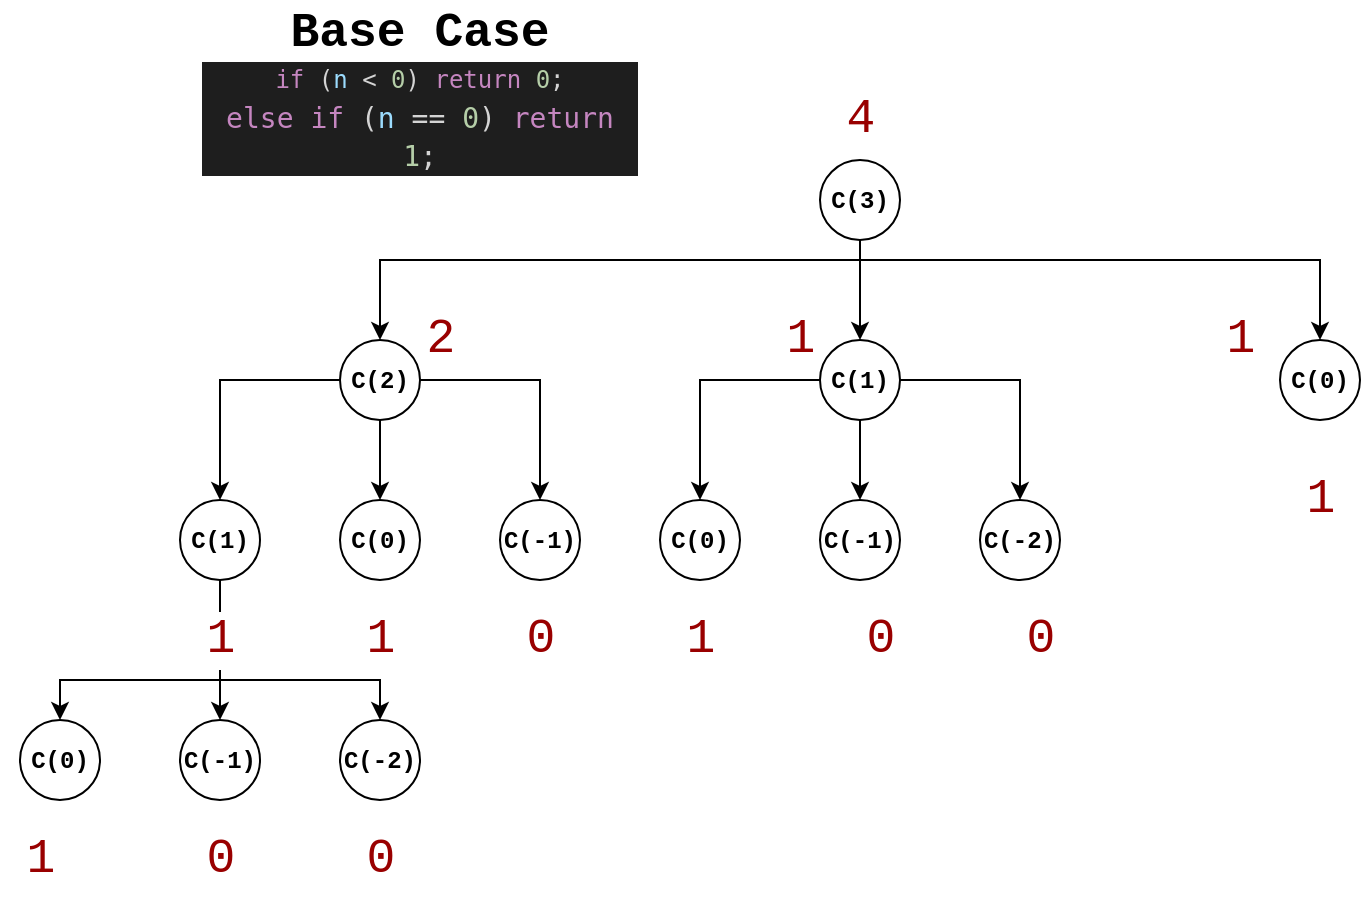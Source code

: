 <mxfile version="20.4.0"><diagram id="mCmEIqrt5xRfxXLZp7so" name="Page-1"><mxGraphModel dx="1422" dy="777" grid="1" gridSize="10" guides="1" tooltips="1" connect="1" arrows="1" fold="1" page="1" pageScale="1" pageWidth="850" pageHeight="1100" math="0" shadow="0"><root><mxCell id="0"/><mxCell id="1" parent="0"/><mxCell id="cqgJPek9aWnx5MXUQj_C-1" value="&lt;b&gt;&lt;font face=&quot;Courier New&quot;&gt;C(3)&lt;/font&gt;&lt;/b&gt;" style="ellipse;whiteSpace=wrap;html=1;aspect=fixed;" vertex="1" parent="1"><mxGeometry x="510" y="260" width="40" height="40" as="geometry"/></mxCell><mxCell id="cqgJPek9aWnx5MXUQj_C-2" value="&lt;b&gt;&lt;font face=&quot;Courier New&quot;&gt;C(0)&lt;/font&gt;&lt;/b&gt;" style="ellipse;whiteSpace=wrap;html=1;aspect=fixed;" vertex="1" parent="1"><mxGeometry x="740" y="350" width="40" height="40" as="geometry"/></mxCell><mxCell id="cqgJPek9aWnx5MXUQj_C-6" style="edgeStyle=orthogonalEdgeStyle;rounded=0;orthogonalLoop=1;jettySize=auto;html=1;fontFamily=Courier New;" edge="1" parent="1" source="cqgJPek9aWnx5MXUQj_C-1" target="cqgJPek9aWnx5MXUQj_C-2"><mxGeometry relative="1" as="geometry"><Array as="points"><mxPoint x="530" y="310"/><mxPoint x="760" y="310"/></Array></mxGeometry></mxCell><mxCell id="cqgJPek9aWnx5MXUQj_C-29" style="edgeStyle=orthogonalEdgeStyle;rounded=0;orthogonalLoop=1;jettySize=auto;html=1;entryX=0.5;entryY=0;entryDx=0;entryDy=0;fontFamily=Courier New;fontSize=24;" edge="1" parent="1" source="cqgJPek9aWnx5MXUQj_C-3" target="cqgJPek9aWnx5MXUQj_C-28"><mxGeometry relative="1" as="geometry"/></mxCell><mxCell id="cqgJPek9aWnx5MXUQj_C-30" style="edgeStyle=orthogonalEdgeStyle;rounded=0;orthogonalLoop=1;jettySize=auto;html=1;entryX=0.5;entryY=0;entryDx=0;entryDy=0;fontFamily=Courier New;fontSize=24;" edge="1" parent="1" source="cqgJPek9aWnx5MXUQj_C-3" target="cqgJPek9aWnx5MXUQj_C-27"><mxGeometry relative="1" as="geometry"/></mxCell><mxCell id="cqgJPek9aWnx5MXUQj_C-31" style="edgeStyle=orthogonalEdgeStyle;rounded=0;orthogonalLoop=1;jettySize=auto;html=1;fontFamily=Courier New;fontSize=24;" edge="1" parent="1" source="cqgJPek9aWnx5MXUQj_C-3" target="cqgJPek9aWnx5MXUQj_C-26"><mxGeometry relative="1" as="geometry"/></mxCell><mxCell id="cqgJPek9aWnx5MXUQj_C-3" value="&lt;b&gt;&lt;font face=&quot;Courier New&quot;&gt;C(1)&lt;/font&gt;&lt;/b&gt;" style="ellipse;whiteSpace=wrap;html=1;aspect=fixed;" vertex="1" parent="1"><mxGeometry x="510" y="350" width="40" height="40" as="geometry"/></mxCell><mxCell id="cqgJPek9aWnx5MXUQj_C-5" style="edgeStyle=orthogonalEdgeStyle;rounded=0;orthogonalLoop=1;jettySize=auto;html=1;entryX=0.5;entryY=0;entryDx=0;entryDy=0;fontFamily=Courier New;" edge="1" parent="1" source="cqgJPek9aWnx5MXUQj_C-1" target="cqgJPek9aWnx5MXUQj_C-3"><mxGeometry relative="1" as="geometry"/></mxCell><mxCell id="cqgJPek9aWnx5MXUQj_C-20" style="edgeStyle=orthogonalEdgeStyle;rounded=0;orthogonalLoop=1;jettySize=auto;html=1;fontFamily=Courier New;fontSize=24;" edge="1" parent="1" source="cqgJPek9aWnx5MXUQj_C-4" target="cqgJPek9aWnx5MXUQj_C-12"><mxGeometry relative="1" as="geometry"/></mxCell><mxCell id="cqgJPek9aWnx5MXUQj_C-21" style="edgeStyle=orthogonalEdgeStyle;rounded=0;orthogonalLoop=1;jettySize=auto;html=1;entryX=0.5;entryY=0;entryDx=0;entryDy=0;fontFamily=Courier New;fontSize=24;" edge="1" parent="1" source="cqgJPek9aWnx5MXUQj_C-4" target="cqgJPek9aWnx5MXUQj_C-13"><mxGeometry relative="1" as="geometry"/></mxCell><mxCell id="cqgJPek9aWnx5MXUQj_C-22" style="edgeStyle=orthogonalEdgeStyle;rounded=0;orthogonalLoop=1;jettySize=auto;html=1;entryX=0.5;entryY=0;entryDx=0;entryDy=0;fontFamily=Courier New;fontSize=24;" edge="1" parent="1" source="cqgJPek9aWnx5MXUQj_C-4" target="cqgJPek9aWnx5MXUQj_C-14"><mxGeometry relative="1" as="geometry"/></mxCell><mxCell id="cqgJPek9aWnx5MXUQj_C-4" value="&lt;b&gt;&lt;font face=&quot;Courier New&quot;&gt;C(2)&lt;/font&gt;&lt;/b&gt;" style="ellipse;whiteSpace=wrap;html=1;aspect=fixed;" vertex="1" parent="1"><mxGeometry x="270" y="350" width="40" height="40" as="geometry"/></mxCell><mxCell id="cqgJPek9aWnx5MXUQj_C-7" style="edgeStyle=orthogonalEdgeStyle;rounded=0;orthogonalLoop=1;jettySize=auto;html=1;entryX=0.5;entryY=0;entryDx=0;entryDy=0;fontFamily=Courier New;" edge="1" parent="1" source="cqgJPek9aWnx5MXUQj_C-1" target="cqgJPek9aWnx5MXUQj_C-4"><mxGeometry relative="1" as="geometry"><Array as="points"><mxPoint x="530" y="310"/><mxPoint x="290" y="310"/></Array></mxGeometry></mxCell><mxCell id="cqgJPek9aWnx5MXUQj_C-8" value="&lt;font style=&quot;font-size: 24px;&quot;&gt;Base Case&lt;br&gt;&lt;/font&gt;&lt;div style=&quot;color: rgb(212, 212, 212); background-color: rgb(30, 30, 30); font-family: &amp;quot;Droid Sans Mono&amp;quot;, &amp;quot;monospace&amp;quot;, monospace; font-weight: normal; line-height: 19px;&quot;&gt;&lt;div&gt; &lt;span style=&quot;color: #c586c0;&quot;&gt;if&lt;/span&gt; (&lt;span style=&quot;color: #9cdcfe;&quot;&gt;n&lt;/span&gt; &amp;lt; &lt;span style=&quot;color: #b5cea8;&quot;&gt;0&lt;/span&gt;) &lt;span style=&quot;color: #c586c0;&quot;&gt;return&lt;/span&gt; &lt;span style=&quot;color: #b5cea8;&quot;&gt;0&lt;/span&gt;;&lt;/div&gt;&lt;div style=&quot;font-size: 14px;&quot;&gt;  &lt;span style=&quot;color: #c586c0;&quot;&gt;else&lt;/span&gt; &lt;span style=&quot;color: #c586c0;&quot;&gt;if&lt;/span&gt; (&lt;span style=&quot;color: #9cdcfe;&quot;&gt;n&lt;/span&gt; == &lt;span style=&quot;color: #b5cea8;&quot;&gt;0&lt;/span&gt;) &lt;span style=&quot;color: #c586c0;&quot;&gt;return&lt;/span&gt; &lt;span style=&quot;color: #b5cea8;&quot;&gt;1&lt;/span&gt;;&lt;/div&gt;&lt;/div&gt;" style="text;html=1;strokeColor=none;fillColor=none;align=center;verticalAlign=middle;whiteSpace=wrap;rounded=0;fontFamily=Courier New;fontStyle=1" vertex="1" parent="1"><mxGeometry x="200" y="180" width="220" height="90" as="geometry"/></mxCell><mxCell id="cqgJPek9aWnx5MXUQj_C-23" style="edgeStyle=orthogonalEdgeStyle;rounded=0;orthogonalLoop=1;jettySize=auto;html=1;entryX=0.5;entryY=0;entryDx=0;entryDy=0;fontFamily=Courier New;fontSize=24;" edge="1" parent="1" source="cqgJPek9aWnx5MXUQj_C-12" target="cqgJPek9aWnx5MXUQj_C-17"><mxGeometry relative="1" as="geometry"/></mxCell><mxCell id="cqgJPek9aWnx5MXUQj_C-24" style="edgeStyle=orthogonalEdgeStyle;rounded=0;orthogonalLoop=1;jettySize=auto;html=1;entryX=0.5;entryY=0;entryDx=0;entryDy=0;fontFamily=Courier New;fontSize=24;" edge="1" parent="1" source="cqgJPek9aWnx5MXUQj_C-12" target="cqgJPek9aWnx5MXUQj_C-18"><mxGeometry relative="1" as="geometry"><Array as="points"><mxPoint x="210" y="520"/><mxPoint x="130" y="520"/></Array></mxGeometry></mxCell><mxCell id="cqgJPek9aWnx5MXUQj_C-25" style="edgeStyle=orthogonalEdgeStyle;rounded=0;orthogonalLoop=1;jettySize=auto;html=1;entryX=0.5;entryY=0;entryDx=0;entryDy=0;fontFamily=Courier New;fontSize=24;" edge="1" parent="1" source="cqgJPek9aWnx5MXUQj_C-12" target="cqgJPek9aWnx5MXUQj_C-16"><mxGeometry relative="1" as="geometry"><Array as="points"><mxPoint x="210" y="520"/><mxPoint x="290" y="520"/></Array></mxGeometry></mxCell><mxCell id="cqgJPek9aWnx5MXUQj_C-37" value="1" style="edgeLabel;html=1;align=center;verticalAlign=middle;resizable=0;points=[];fontSize=24;fontFamily=Courier New;fontColor=#990000;" vertex="1" connectable="0" parent="cqgJPek9aWnx5MXUQj_C-25"><mxGeometry x="-0.48" y="-1" relative="1" as="geometry"><mxPoint x="1" y="-9" as="offset"/></mxGeometry></mxCell><mxCell id="cqgJPek9aWnx5MXUQj_C-12" value="&lt;b&gt;&lt;font face=&quot;Courier New&quot;&gt;C(1)&lt;/font&gt;&lt;/b&gt;" style="ellipse;whiteSpace=wrap;html=1;aspect=fixed;" vertex="1" parent="1"><mxGeometry x="190" y="430" width="40" height="40" as="geometry"/></mxCell><mxCell id="cqgJPek9aWnx5MXUQj_C-13" value="&lt;b&gt;&lt;font face=&quot;Courier New&quot;&gt;C(0)&lt;/font&gt;&lt;/b&gt;" style="ellipse;whiteSpace=wrap;html=1;aspect=fixed;" vertex="1" parent="1"><mxGeometry x="270" y="430" width="40" height="40" as="geometry"/></mxCell><mxCell id="cqgJPek9aWnx5MXUQj_C-14" value="&lt;b&gt;&lt;font face=&quot;Courier New&quot;&gt;C(-1)&lt;/font&gt;&lt;/b&gt;" style="ellipse;whiteSpace=wrap;html=1;aspect=fixed;" vertex="1" parent="1"><mxGeometry x="350" y="430" width="40" height="40" as="geometry"/></mxCell><mxCell id="cqgJPek9aWnx5MXUQj_C-16" value="&lt;b&gt;&lt;font face=&quot;Courier New&quot;&gt;C(-2)&lt;/font&gt;&lt;/b&gt;" style="ellipse;whiteSpace=wrap;html=1;aspect=fixed;" vertex="1" parent="1"><mxGeometry x="270" y="540" width="40" height="40" as="geometry"/></mxCell><mxCell id="cqgJPek9aWnx5MXUQj_C-17" value="&lt;b&gt;&lt;font face=&quot;Courier New&quot;&gt;C(-1)&lt;/font&gt;&lt;/b&gt;" style="ellipse;whiteSpace=wrap;html=1;aspect=fixed;" vertex="1" parent="1"><mxGeometry x="190" y="540" width="40" height="40" as="geometry"/></mxCell><mxCell id="cqgJPek9aWnx5MXUQj_C-18" value="&lt;b&gt;&lt;font face=&quot;Courier New&quot;&gt;C(0)&lt;/font&gt;&lt;/b&gt;" style="ellipse;whiteSpace=wrap;html=1;aspect=fixed;" vertex="1" parent="1"><mxGeometry x="110" y="540" width="40" height="40" as="geometry"/></mxCell><mxCell id="cqgJPek9aWnx5MXUQj_C-26" value="&lt;b&gt;&lt;font face=&quot;Courier New&quot;&gt;C(-2)&lt;/font&gt;&lt;/b&gt;" style="ellipse;whiteSpace=wrap;html=1;aspect=fixed;" vertex="1" parent="1"><mxGeometry x="590" y="430" width="40" height="40" as="geometry"/></mxCell><mxCell id="cqgJPek9aWnx5MXUQj_C-27" value="&lt;b&gt;&lt;font face=&quot;Courier New&quot;&gt;C(-1)&lt;/font&gt;&lt;/b&gt;" style="ellipse;whiteSpace=wrap;html=1;aspect=fixed;" vertex="1" parent="1"><mxGeometry x="510" y="430" width="40" height="40" as="geometry"/></mxCell><mxCell id="cqgJPek9aWnx5MXUQj_C-28" value="&lt;b&gt;&lt;font face=&quot;Courier New&quot;&gt;C(0)&lt;/font&gt;&lt;/b&gt;" style="ellipse;whiteSpace=wrap;html=1;aspect=fixed;" vertex="1" parent="1"><mxGeometry x="430" y="430" width="40" height="40" as="geometry"/></mxCell><mxCell id="cqgJPek9aWnx5MXUQj_C-32" value="&lt;font color=&quot;#990000&quot;&gt;1&lt;/font&gt;" style="text;html=1;align=center;verticalAlign=middle;resizable=0;points=[];autosize=1;strokeColor=none;fillColor=none;fontSize=24;fontFamily=Courier New;" vertex="1" parent="1"><mxGeometry x="100" y="590" width="40" height="40" as="geometry"/></mxCell><mxCell id="cqgJPek9aWnx5MXUQj_C-33" value="&lt;font color=&quot;#990000&quot;&gt;0&lt;/font&gt;" style="text;html=1;align=center;verticalAlign=middle;resizable=0;points=[];autosize=1;strokeColor=none;fillColor=none;fontSize=24;fontFamily=Courier New;" vertex="1" parent="1"><mxGeometry x="190" y="590" width="40" height="40" as="geometry"/></mxCell><mxCell id="cqgJPek9aWnx5MXUQj_C-34" value="&lt;font color=&quot;#990000&quot;&gt;0&lt;/font&gt;" style="text;html=1;align=center;verticalAlign=middle;resizable=0;points=[];autosize=1;strokeColor=none;fillColor=none;fontSize=24;fontFamily=Courier New;" vertex="1" parent="1"><mxGeometry x="270" y="590" width="40" height="40" as="geometry"/></mxCell><mxCell id="cqgJPek9aWnx5MXUQj_C-38" value="&lt;font color=&quot;#990000&quot;&gt;1&lt;/font&gt;" style="text;html=1;align=center;verticalAlign=middle;resizable=0;points=[];autosize=1;strokeColor=none;fillColor=none;fontSize=24;fontFamily=Courier New;" vertex="1" parent="1"><mxGeometry x="270" y="480" width="40" height="40" as="geometry"/></mxCell><mxCell id="cqgJPek9aWnx5MXUQj_C-39" value="&lt;font color=&quot;#990000&quot;&gt;0&lt;/font&gt;" style="text;html=1;align=center;verticalAlign=middle;resizable=0;points=[];autosize=1;strokeColor=none;fillColor=none;fontSize=24;fontFamily=Courier New;" vertex="1" parent="1"><mxGeometry x="350" y="480" width="40" height="40" as="geometry"/></mxCell><mxCell id="cqgJPek9aWnx5MXUQj_C-40" value="&lt;font color=&quot;#990000&quot;&gt;2&lt;/font&gt;" style="text;html=1;align=center;verticalAlign=middle;resizable=0;points=[];autosize=1;strokeColor=none;fillColor=none;fontSize=24;fontFamily=Courier New;" vertex="1" parent="1"><mxGeometry x="300" y="330" width="40" height="40" as="geometry"/></mxCell><mxCell id="cqgJPek9aWnx5MXUQj_C-42" value="&lt;font color=&quot;#990000&quot;&gt;1&lt;/font&gt;" style="text;html=1;align=center;verticalAlign=middle;resizable=0;points=[];autosize=1;strokeColor=none;fillColor=none;fontSize=24;fontFamily=Courier New;" vertex="1" parent="1"><mxGeometry x="430" y="480" width="40" height="40" as="geometry"/></mxCell><mxCell id="cqgJPek9aWnx5MXUQj_C-43" value="&lt;font color=&quot;#990000&quot;&gt;0&lt;/font&gt;" style="text;html=1;align=center;verticalAlign=middle;resizable=0;points=[];autosize=1;strokeColor=none;fillColor=none;fontSize=24;fontFamily=Courier New;" vertex="1" parent="1"><mxGeometry x="520" y="480" width="40" height="40" as="geometry"/></mxCell><mxCell id="cqgJPek9aWnx5MXUQj_C-44" value="&lt;font color=&quot;#990000&quot;&gt;0&lt;/font&gt;" style="text;html=1;align=center;verticalAlign=middle;resizable=0;points=[];autosize=1;strokeColor=none;fillColor=none;fontSize=24;fontFamily=Courier New;" vertex="1" parent="1"><mxGeometry x="600" y="480" width="40" height="40" as="geometry"/></mxCell><mxCell id="cqgJPek9aWnx5MXUQj_C-45" value="&lt;font color=&quot;#990000&quot;&gt;1&lt;/font&gt;" style="text;html=1;align=center;verticalAlign=middle;resizable=0;points=[];autosize=1;strokeColor=none;fillColor=none;fontSize=24;fontFamily=Courier New;" vertex="1" parent="1"><mxGeometry x="740" y="410" width="40" height="40" as="geometry"/></mxCell><mxCell id="cqgJPek9aWnx5MXUQj_C-46" value="&lt;font color=&quot;#990000&quot;&gt;1&lt;/font&gt;" style="text;html=1;align=center;verticalAlign=middle;resizable=0;points=[];autosize=1;strokeColor=none;fillColor=none;fontSize=24;fontFamily=Courier New;" vertex="1" parent="1"><mxGeometry x="480" y="330" width="40" height="40" as="geometry"/></mxCell><mxCell id="cqgJPek9aWnx5MXUQj_C-47" value="&lt;font color=&quot;#990000&quot;&gt;1&lt;/font&gt;" style="text;html=1;align=center;verticalAlign=middle;resizable=0;points=[];autosize=1;strokeColor=none;fillColor=none;fontSize=24;fontFamily=Courier New;" vertex="1" parent="1"><mxGeometry x="700" y="330" width="40" height="40" as="geometry"/></mxCell><mxCell id="cqgJPek9aWnx5MXUQj_C-48" value="&lt;font color=&quot;#990000&quot;&gt;4&lt;/font&gt;" style="text;html=1;align=center;verticalAlign=middle;resizable=0;points=[];autosize=1;strokeColor=none;fillColor=none;fontSize=24;fontFamily=Courier New;" vertex="1" parent="1"><mxGeometry x="510" y="220" width="40" height="40" as="geometry"/></mxCell></root></mxGraphModel></diagram></mxfile>